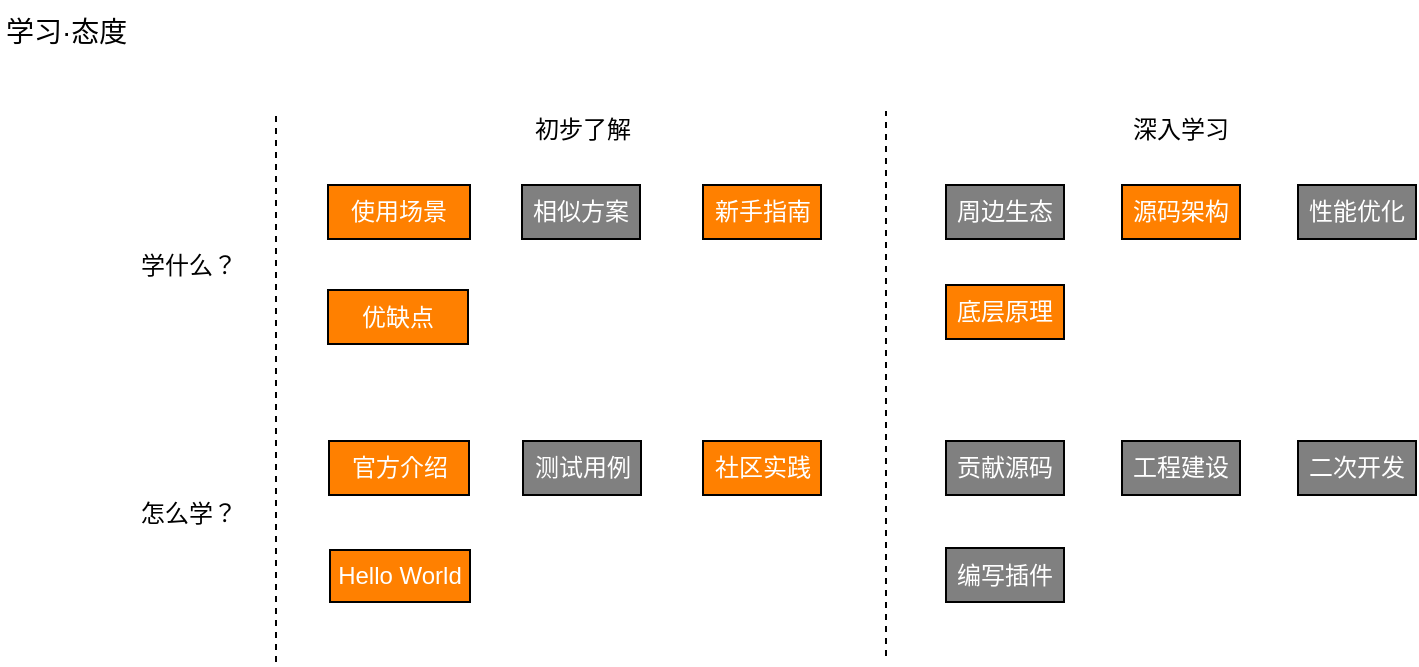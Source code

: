<mxfile version="12.3.2" type="device" pages="1"><diagram id="PoNaWGgBUvas71OlbLlV" name="第 1 页"><mxGraphModel dx="918" dy="430" grid="0" gridSize="10" guides="1" tooltips="1" connect="1" arrows="1" fold="1" page="1" pageScale="1" pageWidth="827" pageHeight="1169" math="0" shadow="0"><root><mxCell id="0"/><mxCell id="1" parent="0"/><mxCell id="aOrsKQgyT8cAW_VdnpGR-1" value="学什么？" style="text;html=1;align=center;verticalAlign=middle;resizable=0;points=[];;autosize=1;" vertex="1" parent="1"><mxGeometry x="96" y="135.5" width="60" height="20" as="geometry"/></mxCell><mxCell id="aOrsKQgyT8cAW_VdnpGR-2" value="" style="endArrow=none;dashed=1;html=1;" edge="1" parent="1"><mxGeometry width="50" height="50" relative="1" as="geometry"><mxPoint x="170" y="344" as="sourcePoint"/><mxPoint x="170" y="69" as="targetPoint"/></mxGeometry></mxCell><mxCell id="aOrsKQgyT8cAW_VdnpGR-3" value="怎么学？" style="text;html=1;align=center;verticalAlign=middle;resizable=0;points=[];;autosize=1;" vertex="1" parent="1"><mxGeometry x="97" y="260.5" width="58" height="18" as="geometry"/></mxCell><mxCell id="aOrsKQgyT8cAW_VdnpGR-4" value="初步了解" style="text;html=1;align=center;verticalAlign=middle;resizable=0;points=[];;autosize=1;" vertex="1" parent="1"><mxGeometry x="293.5" y="68.5" width="58" height="18" as="geometry"/></mxCell><mxCell id="aOrsKQgyT8cAW_VdnpGR-5" value="" style="endArrow=none;dashed=1;html=1;" edge="1" parent="1"><mxGeometry width="50" height="50" relative="1" as="geometry"><mxPoint x="475" y="341" as="sourcePoint"/><mxPoint x="475" y="68.5" as="targetPoint"/></mxGeometry></mxCell><mxCell id="aOrsKQgyT8cAW_VdnpGR-6" value="深入学习" style="text;html=1;align=center;verticalAlign=middle;resizable=0;points=[];;autosize=1;" vertex="1" parent="1"><mxGeometry x="593" y="68.5" width="58" height="18" as="geometry"/></mxCell><mxCell id="aOrsKQgyT8cAW_VdnpGR-8" value="&lt;font color=&quot;#ffffff&quot;&gt;使用场景&lt;/font&gt;" style="rounded=0;whiteSpace=wrap;html=1;fillColor=#FF8000;" vertex="1" parent="1"><mxGeometry x="196" y="105.5" width="71" height="27" as="geometry"/></mxCell><mxCell id="aOrsKQgyT8cAW_VdnpGR-10" value="&lt;font color=&quot;#ffffff&quot;&gt;相似方案&lt;/font&gt;" style="rounded=0;whiteSpace=wrap;html=1;fillColor=#808080;" vertex="1" parent="1"><mxGeometry x="293" y="105.5" width="59" height="27" as="geometry"/></mxCell><mxCell id="aOrsKQgyT8cAW_VdnpGR-11" value="&lt;font color=&quot;#ffffff&quot;&gt;优缺点&lt;/font&gt;" style="rounded=0;whiteSpace=wrap;html=1;fillColor=#FF8000;" vertex="1" parent="1"><mxGeometry x="196" y="158" width="70" height="27" as="geometry"/></mxCell><mxCell id="aOrsKQgyT8cAW_VdnpGR-12" value="&lt;font color=&quot;#ffffff&quot;&gt;新手指南&lt;/font&gt;" style="rounded=0;whiteSpace=wrap;html=1;fillColor=#FF8000;" vertex="1" parent="1"><mxGeometry x="383.5" y="105.5" width="59" height="27" as="geometry"/></mxCell><mxCell id="aOrsKQgyT8cAW_VdnpGR-13" value="&lt;font color=&quot;#ffffff&quot;&gt;官方介绍&lt;/font&gt;" style="rounded=0;whiteSpace=wrap;html=1;fillColor=#FF8000;" vertex="1" parent="1"><mxGeometry x="196.5" y="233.5" width="70" height="27" as="geometry"/></mxCell><mxCell id="aOrsKQgyT8cAW_VdnpGR-14" value="&lt;font color=&quot;#ffffff&quot;&gt;测试用例&lt;/font&gt;" style="rounded=0;whiteSpace=wrap;html=1;fillColor=#808080;" vertex="1" parent="1"><mxGeometry x="293.5" y="233.5" width="59" height="27" as="geometry"/></mxCell><mxCell id="aOrsKQgyT8cAW_VdnpGR-15" value="&lt;font color=&quot;#ffffff&quot;&gt;Hello World&lt;/font&gt;" style="rounded=0;whiteSpace=wrap;html=1;fillColor=#FF8000;" vertex="1" parent="1"><mxGeometry x="197" y="288" width="70" height="26" as="geometry"/></mxCell><mxCell id="aOrsKQgyT8cAW_VdnpGR-16" value="&lt;font color=&quot;#ffffff&quot;&gt;社区实践&lt;/font&gt;" style="rounded=0;whiteSpace=wrap;html=1;fillColor=#FF8000;" vertex="1" parent="1"><mxGeometry x="383.5" y="233.5" width="59" height="27" as="geometry"/></mxCell><mxCell id="aOrsKQgyT8cAW_VdnpGR-17" value="&lt;font style=&quot;font-size: 14px&quot;&gt;学习·态度&lt;/font&gt;" style="text;html=1;" vertex="1" parent="1"><mxGeometry x="32.5" y="13.5" width="78" height="30" as="geometry"/></mxCell><mxCell id="aOrsKQgyT8cAW_VdnpGR-18" value="&lt;font color=&quot;#ffffff&quot;&gt;周边生态&lt;/font&gt;" style="rounded=0;whiteSpace=wrap;html=1;fillColor=#808080;" vertex="1" parent="1"><mxGeometry x="505" y="105.5" width="59" height="27" as="geometry"/></mxCell><mxCell id="aOrsKQgyT8cAW_VdnpGR-19" value="&lt;font color=&quot;#ffffff&quot;&gt;底层原理&lt;/font&gt;" style="rounded=0;whiteSpace=wrap;html=1;fillColor=#FF8000;" vertex="1" parent="1"><mxGeometry x="505" y="155.5" width="59" height="27" as="geometry"/></mxCell><mxCell id="aOrsKQgyT8cAW_VdnpGR-20" value="&lt;font color=&quot;#ffffff&quot;&gt;性能优化&lt;/font&gt;" style="rounded=0;whiteSpace=wrap;html=1;fillColor=#808080;" vertex="1" parent="1"><mxGeometry x="681" y="105.5" width="59" height="27" as="geometry"/></mxCell><mxCell id="aOrsKQgyT8cAW_VdnpGR-21" value="&lt;font color=&quot;#ffffff&quot;&gt;源码架构&lt;/font&gt;" style="rounded=0;whiteSpace=wrap;html=1;fillColor=#FF8000;" vertex="1" parent="1"><mxGeometry x="593" y="105.5" width="59" height="27" as="geometry"/></mxCell><mxCell id="aOrsKQgyT8cAW_VdnpGR-22" value="&lt;font color=&quot;#ffffff&quot;&gt;编写插件&lt;/font&gt;" style="rounded=0;whiteSpace=wrap;html=1;fillColor=#808080;" vertex="1" parent="1"><mxGeometry x="505" y="287" width="59" height="27" as="geometry"/></mxCell><mxCell id="aOrsKQgyT8cAW_VdnpGR-23" value="&lt;font color=&quot;#ffffff&quot;&gt;二次开发&lt;/font&gt;" style="rounded=0;whiteSpace=wrap;html=1;fillColor=#808080;" vertex="1" parent="1"><mxGeometry x="681" y="233.5" width="59" height="27" as="geometry"/></mxCell><mxCell id="aOrsKQgyT8cAW_VdnpGR-24" value="&lt;font color=&quot;#ffffff&quot;&gt;工程建设&lt;/font&gt;" style="rounded=0;whiteSpace=wrap;html=1;fillColor=#808080;" vertex="1" parent="1"><mxGeometry x="593" y="233.5" width="59" height="27" as="geometry"/></mxCell><mxCell id="aOrsKQgyT8cAW_VdnpGR-25" value="&lt;font color=&quot;#ffffff&quot;&gt;贡献源码&lt;/font&gt;" style="rounded=0;whiteSpace=wrap;html=1;fillColor=#808080;" vertex="1" parent="1"><mxGeometry x="505" y="233.5" width="59" height="27" as="geometry"/></mxCell></root></mxGraphModel></diagram></mxfile>